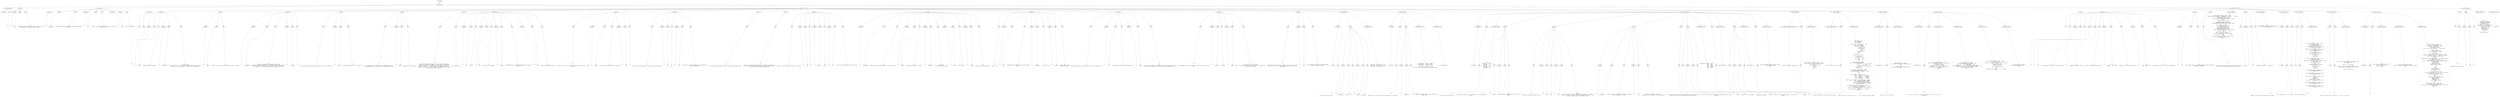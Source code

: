 digraph lpegNode {

node [fontname=Helvetica]
edge [style=dashed]

doc_0 [label="doc - 603"]


doc_0 -> { section_1}
{rank=same; section_1}

section_1 [label="section: 1-554"]


// END RANK doc_0

section_1 -> { header_2 prose_3 prose_4 section_5 section_6 section_7}
{rank=same; header_2 prose_3 prose_4 section_5 section_6 section_7}

header_2 [label="1 : Modeselektor"]

prose_3 [label="prose"]

prose_4 [label="prose"]

section_5 [label="section: 12-284"]

section_6 [label="section: 336-479"]

section_7 [label="section: 555-603"]


// END RANK section_1

header_2 -> leaf_8
leaf_8  [color=Gray,shape=rectangle,fontname=Inconsolata,label="* Modeselektor"]
// END RANK header_2

prose_3 -> { raw_9 prespace_10 literal_11 raw_12}
{rank=same; raw_9 prespace_10 literal_11 raw_12}

raw_9 [label="raw"]

prespace_10 [label="prespace"]

literal_11 [label="literal"]

raw_12 [label="raw"]


// END RANK prose_3

raw_9 -> leaf_13
leaf_13  [color=Gray,shape=rectangle,fontname=Inconsolata,label="
"]
// END RANK raw_9

prespace_10 -> leaf_14
leaf_14  [color=Gray,shape=rectangle,fontname=Inconsolata,label=""]
// END RANK prespace_10

literal_11 -> leaf_15
leaf_15  [color=Gray,shape=rectangle,fontname=Inconsolata,label="femto"]
// END RANK literal_11

raw_12 -> leaf_16
leaf_16  [color=Gray,shape=rectangle,fontname=Inconsolata,label=" will hold all state for an terminal session.  Soon, we will
encapsulate that, making the library re-entrant.
"]
// END RANK raw_12

prose_4 -> { prespace_17 literal_18 raw_19 prespace_20 literal_21 raw_22 prespace_23 literal_24 raw_25}
{rank=same; prespace_17 literal_18 raw_19 prespace_20 literal_21 raw_22 prespace_23 literal_24 raw_25}

prespace_17 [label="prespace"]

literal_18 [label="literal"]

raw_19 [label="raw"]

prespace_20 [label="prespace"]

literal_21 [label="literal"]

raw_22 [label="raw"]

prespace_23 [label="prespace"]

literal_24 [label="literal"]

raw_25 [label="raw"]


// END RANK prose_4

prespace_17 -> leaf_26
leaf_26  [color=Gray,shape=rectangle,fontname=Inconsolata,label=""]
// END RANK prespace_17

literal_18 -> leaf_27
leaf_27  [color=Gray,shape=rectangle,fontname=Inconsolata,label="modeselektor"]
// END RANK literal_18

raw_19 -> leaf_28
leaf_28  [color=Gray,shape=rectangle,fontname=Inconsolata,label=" is the modal interpreter for the repl language, which becomes
the core of"]
// END RANK raw_19

prespace_20 -> leaf_29
leaf_29  [color=Gray,shape=rectangle,fontname=Inconsolata,label=" "]
// END RANK prespace_20

literal_21 -> leaf_30
leaf_30  [color=Gray,shape=rectangle,fontname=Inconsolata,label="ed"]
// END RANK literal_21

raw_22 -> leaf_31
leaf_31  [color=Gray,shape=rectangle,fontname=Inconsolata,label=".  This is a glorified lookup table with a state switch and
a pointer to the"]
// END RANK raw_22

prespace_23 -> leaf_32
leaf_32  [color=Gray,shape=rectangle,fontname=Inconsolata,label=" "]
// END RANK prespace_23

literal_24 -> leaf_33
leaf_33  [color=Gray,shape=rectangle,fontname=Inconsolata,label="femto"]
// END RANK literal_24

raw_25 -> leaf_34
leaf_34  [color=Gray,shape=rectangle,fontname=Inconsolata,label="cell we're operating on.

"]
// END RANK raw_25

section_5 -> { header_35 prose_36 prose_37 prose_38 prose_39 prose_40 prose_41 prose_42 prose_43 prose_44 prose_45 prose_46 prose_47 prose_48 prose_49 prose_50 prose_51 prose_52 section_53 section_54 section_55 section_56 section_57 section_58 section_59}
{rank=same; header_35 prose_36 prose_37 prose_38 prose_39 prose_40 prose_41 prose_42 prose_43 prose_44 prose_45 prose_46 prose_47 prose_48 prose_49 prose_50 prose_51 prose_52 section_53 section_54 section_55 section_56 section_57 section_58 section_59}

header_35 [label="2 : Design"]

prose_36 [label="prose"]

prose_37 [label="prose"]

prose_38 [label="prose"]

prose_39 [label="prose"]

prose_40 [label="prose"]

prose_41 [label="prose"]

prose_42 [label="prose"]

prose_43 [label="prose"]

prose_44 [label="prose"]

prose_45 [label="prose"]

prose_46 [label="prose"]

prose_47 [label="prose"]

prose_48 [label="prose"]

prose_49 [label="prose"]

prose_50 [label="prose"]

prose_51 [label="prose"]

prose_52 [label="prose"]

section_53 [label="section: 85-96"]

section_54 [label="section: 97-117"]

section_55 [label="section: 118-181"]

section_56 [label="section: 182-197"]

section_57 [label="section: 198-269"]

section_58 [label="section: 270-284"]

section_59 [label="section: 285-335"]


// END RANK section_5

header_35 -> leaf_60
leaf_60  [color=Gray,shape=rectangle,fontname=Inconsolata,label="** Design"]
// END RANK header_35

prose_36 -> { raw_61 prespace_62 literal_63 raw_64 prespace_65 literal_66 raw_67}
{rank=same; raw_61 prespace_62 literal_63 raw_64 prespace_65 literal_66 raw_67}

raw_61 [label="raw"]

prespace_62 [label="prespace"]

literal_63 [label="literal"]

raw_64 [label="raw"]

prespace_65 [label="prespace"]

literal_66 [label="literal"]

raw_67 [label="raw"]


// END RANK prose_36

raw_61 -> leaf_68
leaf_68  [color=Gray,shape=rectangle,fontname=Inconsolata,label="

 "]
// END RANK raw_61

prespace_62 -> leaf_69
leaf_69  [color=Gray,shape=rectangle,fontname=Inconsolata,label=" "]
// END RANK prespace_62

literal_63 -> leaf_70
leaf_70  [color=Gray,shape=rectangle,fontname=Inconsolata,label="femto"]
// END RANK literal_63

raw_64 -> leaf_71
leaf_71  [color=Gray,shape=rectangle,fontname=Inconsolata,label=" passes keystrokes as messages to"]
// END RANK raw_64

prespace_65 -> leaf_72
leaf_72  [color=Gray,shape=rectangle,fontname=Inconsolata,label=" "]
// END RANK prespace_65

literal_66 -> leaf_73
leaf_73  [color=Gray,shape=rectangle,fontname=Inconsolata,label="modeselektor"]
// END RANK literal_66

raw_67 -> leaf_74
leaf_74  [color=Gray,shape=rectangle,fontname=Inconsolata,label=".  It does no writes
to stdout at all.  It is smart enough to categorize and parse various device
reports, but has no knowledge of why those reports were requested.
"]
// END RANK raw_67

prose_37 -> { prespace_75 literal_76 raw_77}
{rank=same; prespace_75 literal_76 raw_77}

prespace_75 [label="prespace"]

literal_76 [label="literal"]

raw_77 [label="raw"]


// END RANK prose_37

prespace_75 -> leaf_78
leaf_78  [color=Gray,shape=rectangle,fontname=Inconsolata,label=""]
// END RANK prespace_75

literal_76 -> leaf_79
leaf_79  [color=Gray,shape=rectangle,fontname=Inconsolata,label="femto"]
// END RANK literal_76

raw_77 -> leaf_80
leaf_80  [color=Gray,shape=rectangle,fontname=Inconsolata,label=" runs the event loop, so all other members are pulled in as modules.
"]
// END RANK raw_77

prose_38 -> { prespace_81 literal_82 raw_83 prespace_84 literal_85 raw_86}
{rank=same; prespace_81 literal_82 raw_83 prespace_84 literal_85 raw_86}

prespace_81 [label="prespace"]

literal_82 [label="literal"]

raw_83 [label="raw"]

prespace_84 [label="prespace"]

literal_85 [label="literal"]

raw_86 [label="raw"]


// END RANK prose_38

prespace_81 -> leaf_87
leaf_87  [color=Gray,shape=rectangle,fontname=Inconsolata,label=""]
// END RANK prespace_81

literal_82 -> leaf_88
leaf_88  [color=Gray,shape=rectangle,fontname=Inconsolata,label="modeselektor"]
// END RANK literal_82

raw_83 -> leaf_89
leaf_89  [color=Gray,shape=rectangle,fontname=Inconsolata,label=" takes care of system-level housekeeping: opening files
and sockets, keeping command history, fuzzy completion, and has its own eval
loop off the main track.  For evaluating lines, it will call a small executor,
so that in a little while we can put the user program in its own"]
// END RANK raw_83

prespace_84 -> leaf_90
leaf_90  [color=Gray,shape=rectangle,fontname=Inconsolata,label=" "]
// END RANK prespace_84

literal_85 -> leaf_91
leaf_91  [color=Gray,shape=rectangle,fontname=Inconsolata,label="LuaL_state"]
// END RANK literal_85

raw_86 -> leaf_92
leaf_92  [color=Gray,shape=rectangle,fontname=Inconsolata,label=".
"]
// END RANK raw_86

prose_39 -> { raw_93 prespace_94 literal_95 raw_96}
{rank=same; raw_93 prespace_94 literal_95 raw_96}

raw_93 [label="raw"]

prespace_94 [label="prespace"]

literal_95 [label="literal"]

raw_96 [label="raw"]


// END RANK prose_39

raw_93 -> leaf_97
leaf_97  [color=Gray,shape=rectangle,fontname=Inconsolata,label="
This is both good practice, and absolutely necessary if we are to REPL other"]
// END RANK raw_93

prespace_94 -> leaf_98
leaf_98  [color=Gray,shape=rectangle,fontname=Inconsolata,label=""]
// END RANK prespace_94

literal_95 -> leaf_99
leaf_99  [color=Gray,shape=rectangle,fontname=Inconsolata,label="bridge"]
// END RANK literal_95

raw_96 -> leaf_100
leaf_100  [color=Gray,shape=rectangle,fontname=Inconsolata,label=" programs, each of which has its own event loop.
"]
// END RANK raw_96

prose_40 -> { raw_101 prespace_102 literal_103 raw_104}
{rank=same; raw_101 prespace_102 literal_103 raw_104}

raw_101 [label="raw"]

prespace_102 [label="prespace"]

literal_103 [label="literal"]

raw_104 [label="raw"]


// END RANK prose_40

raw_101 -> leaf_105
leaf_105  [color=Gray,shape=rectangle,fontname=Inconsolata,label="
The implementation is essentially a VM.  Category and value are
successively looked up in jump tables and the method applied with the"]
// END RANK raw_101

prespace_102 -> leaf_106
leaf_106  [color=Gray,shape=rectangle,fontname=Inconsolata,label=" "]
// END RANK prespace_102

literal_103 -> leaf_107
leaf_107  [color=Gray,shape=rectangle,fontname=Inconsolata,label="modeS"]
// END RANK literal_103

raw_104 -> leaf_108
leaf_108  [color=Gray,shape=rectangle,fontname=Inconsolata,label="
instance as the first argument.
"]
// END RANK raw_104

prose_41 -> { raw_109}
{rank=same; raw_109}

raw_109 [label="raw"]


// END RANK prose_41

raw_109 -> leaf_110
leaf_110  [color=Gray,shape=rectangle,fontname=Inconsolata,label="
The state machine has to represent two sorts of state: the mode we're
operating in, and a buffer of commands.  Our mode engine is modeled after
emacs: rather than have some kind of flag that can be set to \"insert\",
\"navigate\", \"command\", or \"visual\", these will be modeled as swiching the
pointer to jump tables.  If a command needs to know which mode it's in, this
can be done with pointer comparison.
"]
// END RANK raw_109

prose_42 -> { raw_111 prespace_112 literal_113 raw_114 prespace_115 literal_116 raw_117 prespace_118 literal_119 raw_120 prespace_121 literal_122 raw_123}
{rank=same; raw_111 prespace_112 literal_113 raw_114 prespace_115 literal_116 raw_117 prespace_118 literal_119 raw_120 prespace_121 literal_122 raw_123}

raw_111 [label="raw"]

prespace_112 [label="prespace"]

literal_113 [label="literal"]

raw_114 [label="raw"]

prespace_115 [label="prespace"]

literal_116 [label="literal"]

raw_117 [label="raw"]

prespace_118 [label="prespace"]

literal_119 [label="literal"]

raw_120 [label="raw"]

prespace_121 [label="prespace"]

literal_122 [label="literal"]

raw_123 [label="raw"]


// END RANK prose_42

raw_111 -> leaf_124
leaf_124  [color=Gray,shape=rectangle,fontname=Inconsolata,label="
We're starting with"]
// END RANK raw_111

prespace_112 -> leaf_125
leaf_125  [color=Gray,shape=rectangle,fontname=Inconsolata,label=" "]
// END RANK prespace_112

literal_113 -> leaf_126
leaf_126  [color=Gray,shape=rectangle,fontname=Inconsolata,label="vi"]
// END RANK literal_113

raw_114 -> leaf_127
leaf_127  [color=Gray,shape=rectangle,fontname=Inconsolata,label=" mode and"]
// END RANK raw_114

prespace_115 -> leaf_128
leaf_128  [color=Gray,shape=rectangle,fontname=Inconsolata,label=" "]
// END RANK prespace_115

literal_116 -> leaf_129
leaf_129  [color=Gray,shape=rectangle,fontname=Inconsolata,label="nerf"]
// END RANK literal_116

raw_117 -> leaf_130
leaf_130  [color=Gray,shape=rectangle,fontname=Inconsolata,label=" mode, which is a lightweight"]
// END RANK raw_117

prespace_118 -> leaf_131
leaf_131  [color=Gray,shape=rectangle,fontname=Inconsolata,label=""]
// END RANK prespace_118

literal_119 -> leaf_132
leaf_132  [color=Gray,shape=rectangle,fontname=Inconsolata,label="readline"]
// END RANK literal_119

raw_120 -> leaf_133
leaf_133  [color=Gray,shape=rectangle,fontname=Inconsolata,label=" implementation that won't use the command buffer.  Issuing a
command like"]
// END RANK raw_120

prespace_121 -> leaf_134
leaf_134  [color=Gray,shape=rectangle,fontname=Inconsolata,label=" "]
// END RANK prespace_121

literal_122 -> leaf_135
leaf_135  [color=Gray,shape=rectangle,fontname=Inconsolata,label="d3w"]
// END RANK literal_122

raw_123 -> leaf_136
leaf_136  [color=Gray,shape=rectangle,fontname=Inconsolata,label=" requires a simple command buffer.
"]
// END RANK raw_123

prose_43 -> { raw_137 prespace_138 literal_139 raw_140 prespace_141 literal_142 raw_143}
{rank=same; raw_137 prespace_138 literal_139 raw_140 prespace_141 literal_142 raw_143}

raw_137 [label="raw"]

prespace_138 [label="prespace"]

literal_139 [label="literal"]

raw_140 [label="raw"]

prespace_141 [label="prespace"]

literal_142 [label="literal"]

raw_143 [label="raw"]


// END RANK prose_43

raw_137 -> leaf_144
leaf_144  [color=Gray,shape=rectangle,fontname=Inconsolata,label="
The syntax can't be tied to the semantics in any tighly-coupled way. I intend
to support"]
// END RANK raw_137

prespace_138 -> leaf_145
leaf_145  [color=Gray,shape=rectangle,fontname=Inconsolata,label=" "]
// END RANK prespace_138

literal_139 -> leaf_146
leaf_146  [color=Gray,shape=rectangle,fontname=Inconsolata,label="kakoune"]
// END RANK literal_139

raw_140 -> leaf_147
leaf_147  [color=Gray,shape=rectangle,fontname=Inconsolata,label=" syntax as soon as possible; there you would say"]
// END RANK raw_140

prespace_141 -> leaf_148
leaf_148  [color=Gray,shape=rectangle,fontname=Inconsolata,label=" "]
// END RANK prespace_141

literal_142 -> leaf_149
leaf_149  [color=Gray,shape=rectangle,fontname=Inconsolata,label="w3d"]
// END RANK literal_142

raw_143 -> leaf_150
leaf_150  [color=Gray,shape=rectangle,fontname=Inconsolata,label=".
"]
// END RANK raw_143

prose_44 -> { raw_151 prespace_152 literal_153 raw_154 prespace_155 literal_156 raw_157}
{rank=same; raw_151 prespace_152 literal_153 raw_154 prespace_155 literal_156 raw_157}

raw_151 [label="raw"]

prespace_152 [label="prespace"]

literal_153 [label="literal"]

raw_154 [label="raw"]

prespace_155 [label="prespace"]

literal_156 [label="literal"]

raw_157 [label="raw"]


// END RANK prose_44

raw_151 -> leaf_158
leaf_158  [color=Gray,shape=rectangle,fontname=Inconsolata,label="
This implies that the commands can't be aware of the buffer; because"]
// END RANK raw_151

prespace_152 -> leaf_159
leaf_159  [color=Gray,shape=rectangle,fontname=Inconsolata,label=" "]
// END RANK prespace_152

literal_153 -> leaf_160
leaf_160  [color=Gray,shape=rectangle,fontname=Inconsolata,label="d3w"]
// END RANK literal_153

raw_154 -> leaf_161
leaf_161  [color=Gray,shape=rectangle,fontname=Inconsolata,label="
and"]
// END RANK raw_154

prespace_155 -> leaf_162
leaf_162  [color=Gray,shape=rectangle,fontname=Inconsolata,label=" "]
// END RANK prespace_155

literal_156 -> leaf_163
leaf_163  [color=Gray,shape=rectangle,fontname=Inconsolata,label="w3d"]
// END RANK literal_156

raw_157 -> leaf_164
leaf_164  [color=Gray,shape=rectangle,fontname=Inconsolata,label=" are two ways of saying the same thing, they should end in an
identical method call.
"]
// END RANK raw_157

prose_45 -> { raw_165}
{rank=same; raw_165}

raw_165 [label="raw"]


// END RANK prose_45

raw_165 -> leaf_166
leaf_166  [color=Gray,shape=rectangle,fontname=Inconsolata,label="
This means when the time comes we handle it with a secondary dispatch layer.
"]
// END RANK raw_165

prose_46 -> { raw_167}
{rank=same; raw_167}

raw_167 [label="raw"]


// END RANK prose_46

raw_167 -> leaf_168
leaf_168  [color=Gray,shape=rectangle,fontname=Inconsolata,label="
There really are effectively arbitrary levels of indirection possible in an
editor.  This is why we must be absolutely consistent about everything
receiving the same tuple (modeS, category, value).
"]
// END RANK raw_167

prose_47 -> { raw_169 prespace_170 literal_171 raw_172 prespace_173 literal_174 raw_175 prespace_176 literal_177 raw_178}
{rank=same; raw_169 prespace_170 literal_171 raw_172 prespace_173 literal_174 raw_175 prespace_176 literal_177 raw_178}

raw_169 [label="raw"]

prespace_170 [label="prespace"]

literal_171 [label="literal"]

raw_172 [label="raw"]

prespace_173 [label="prespace"]

literal_174 [label="literal"]

raw_175 [label="raw"]

prespace_176 [label="prespace"]

literal_177 [label="literal"]

raw_178 [label="raw"]


// END RANK prose_47

raw_169 -> leaf_179
leaf_179  [color=Gray,shape=rectangle,fontname=Inconsolata,label="
They must also have the same return type, with is either"]
// END RANK raw_169

prespace_170 -> leaf_180
leaf_180  [color=Gray,shape=rectangle,fontname=Inconsolata,label=" "]
// END RANK prespace_170

literal_171 -> leaf_181
leaf_181  [color=Gray,shape=rectangle,fontname=Inconsolata,label="true"]
// END RANK literal_171

raw_172 -> leaf_182
leaf_182  [color=Gray,shape=rectangle,fontname=Inconsolata,label=" or"]
// END RANK raw_172

prespace_173 -> leaf_183
leaf_183  [color=Gray,shape=rectangle,fontname=Inconsolata,label=""]
// END RANK prespace_173

literal_174 -> leaf_184
leaf_184  [color=Gray,shape=rectangle,fontname=Inconsolata,label="false, err"]
// END RANK literal_174

raw_175 -> leaf_185
leaf_185  [color=Gray,shape=rectangle,fontname=Inconsolata,label="  where"]
// END RANK raw_175

prespace_176 -> leaf_186
leaf_186  [color=Gray,shape=rectangle,fontname=Inconsolata,label=" "]
// END RANK prespace_176

literal_177 -> leaf_187
leaf_187  [color=Gray,shape=rectangle,fontname=Inconsolata,label="err"]
// END RANK literal_177

raw_178 -> leaf_188
leaf_188  [color=Gray,shape=rectangle,fontname=Inconsolata,label=" is an error object which may be a primitive string.

"]
// END RANK raw_178

prose_48 -> { prespace_189 literal_190 raw_191 prespace_192 literal_193 raw_194 prespace_195 literal_196 raw_197 prespace_198 literal_199 raw_200 prespace_201 literal_202 raw_203}
{rank=same; prespace_189 literal_190 raw_191 prespace_192 literal_193 raw_194 prespace_195 literal_196 raw_197 prespace_198 literal_199 raw_200 prespace_201 literal_202 raw_203}

prespace_189 [label="prespace"]

literal_190 [label="literal"]

raw_191 [label="raw"]

prespace_192 [label="prespace"]

literal_193 [label="literal"]

raw_194 [label="raw"]

prespace_195 [label="prespace"]

literal_196 [label="literal"]

raw_197 [label="raw"]

prespace_198 [label="prespace"]

literal_199 [label="literal"]

raw_200 [label="raw"]

prespace_201 [label="prespace"]

literal_202 [label="literal"]

raw_203 [label="raw"]


// END RANK prose_48

prespace_189 -> leaf_204
leaf_204  [color=Gray,shape=rectangle,fontname=Inconsolata,label=""]
// END RANK prespace_189

literal_190 -> leaf_205
leaf_205  [color=Gray,shape=rectangle,fontname=Inconsolata,label="modeselektor"]
// END RANK literal_190

raw_191 -> leaf_206
leaf_206  [color=Gray,shape=rectangle,fontname=Inconsolata,label=" passes any edit or movement commands to an internally-owned"]
// END RANK raw_191

prespace_192 -> leaf_207
leaf_207  [color=Gray,shape=rectangle,fontname=Inconsolata,label=""]
// END RANK prespace_192

literal_193 -> leaf_208
leaf_208  [color=Gray,shape=rectangle,fontname=Inconsolata,label="linebuf"]
// END RANK literal_193

raw_194 -> leaf_209
leaf_209  [color=Gray,shape=rectangle,fontname=Inconsolata,label=", which keeps all modeling of the line. "]
// END RANK raw_194

prespace_195 -> leaf_210
leaf_210  [color=Gray,shape=rectangle,fontname=Inconsolata,label=" "]
// END RANK prespace_195

literal_196 -> leaf_211
leaf_211  [color=Gray,shape=rectangle,fontname=Inconsolata,label="modeselektor"]
// END RANK literal_196

raw_197 -> leaf_212
leaf_212  [color=Gray,shape=rectangle,fontname=Inconsolata,label=" decides when
to repaint the screen, calling"]
// END RANK raw_197

prespace_198 -> leaf_213
leaf_213  [color=Gray,shape=rectangle,fontname=Inconsolata,label=" "]
// END RANK prespace_198

literal_199 -> leaf_214
leaf_214  [color=Gray,shape=rectangle,fontname=Inconsolata,label="rainbuf"]
// END RANK literal_199

raw_200 -> leaf_215
leaf_215  [color=Gray,shape=rectangle,fontname=Inconsolata,label=" with a region of"]
// END RANK raw_200

prespace_201 -> leaf_216
leaf_216  [color=Gray,shape=rectangle,fontname=Inconsolata,label=" "]
// END RANK prespace_201

literal_202 -> leaf_217
leaf_217  [color=Gray,shape=rectangle,fontname=Inconsolata,label="linebuf"]
// END RANK literal_202

raw_203 -> leaf_218
leaf_218  [color=Gray,shape=rectangle,fontname=Inconsolata,label=" and
instructions as to how to paint it.
"]
// END RANK raw_203

prose_49 -> { raw_219 prespace_220 literal_221 raw_222 prespace_223 literal_224 raw_225 prespace_226 literal_227 raw_228}
{rank=same; raw_219 prespace_220 literal_221 raw_222 prespace_223 literal_224 raw_225 prespace_226 literal_227 raw_228}

raw_219 [label="raw"]

prespace_220 [label="prespace"]

literal_221 [label="literal"]

raw_222 [label="raw"]

prespace_223 [label="prespace"]

literal_224 [label="literal"]

raw_225 [label="raw"]

prespace_226 [label="prespace"]

literal_227 [label="literal"]

raw_228 [label="raw"]


// END RANK prose_49

raw_219 -> leaf_229
leaf_229  [color=Gray,shape=rectangle,fontname=Inconsolata,label="
There is one"]
// END RANK raw_219

prespace_220 -> leaf_230
leaf_230  [color=Gray,shape=rectangle,fontname=Inconsolata,label=" "]
// END RANK prespace_220

literal_221 -> leaf_231
leaf_231  [color=Gray,shape=rectangle,fontname=Inconsolata,label="deck"]
// END RANK literal_221

raw_222 -> leaf_232
leaf_232  [color=Gray,shape=rectangle,fontname=Inconsolata,label=" instance member per screen, which tiles the available
space. "]
// END RANK raw_222

prespace_223 -> leaf_233
leaf_233  [color=Gray,shape=rectangle,fontname=Inconsolata,label=" "]
// END RANK prespace_223

literal_224 -> leaf_234
leaf_234  [color=Gray,shape=rectangle,fontname=Inconsolata,label="modeselektor"]
// END RANK literal_224

raw_225 -> leaf_235
leaf_235  [color=Gray,shape=rectangle,fontname=Inconsolata,label=" is the writer, and"]
// END RANK raw_225

prespace_226 -> leaf_236
leaf_236  [color=Gray,shape=rectangle,fontname=Inconsolata,label=" "]
// END RANK prespace_226

literal_227 -> leaf_237
leaf_237  [color=Gray,shape=rectangle,fontname=Inconsolata,label="rainbuf"]
// END RANK literal_227

raw_228 -> leaf_238
leaf_238  [color=Gray,shape=rectangle,fontname=Inconsolata,label=" holds a pointer to the
table for read access.
"]
// END RANK raw_228

prose_50 -> { raw_239 prespace_240 literal_241 raw_242 prespace_243 literal_244 raw_245}
{rank=same; raw_239 prespace_240 literal_241 raw_242 prespace_243 literal_244 raw_245}

raw_239 [label="raw"]

prespace_240 [label="prespace"]

literal_241 [label="literal"]

raw_242 [label="raw"]

prespace_243 [label="prespace"]

literal_244 [label="literal"]

raw_245 [label="raw"]


// END RANK prose_50

raw_239 -> leaf_246
leaf_246  [color=Gray,shape=rectangle,fontname=Inconsolata,label="
When we have our fancy parse engine and quipu structure, linebuf will call"]
// END RANK raw_239

prespace_240 -> leaf_247
leaf_247  [color=Gray,shape=rectangle,fontname=Inconsolata,label=""]
// END RANK prespace_240

literal_241 -> leaf_248
leaf_248  [color=Gray,shape=rectangle,fontname=Inconsolata,label="comb"]
// END RANK literal_241

raw_242 -> leaf_249
leaf_249  [color=Gray,shape=rectangle,fontname=Inconsolata,label=" to redecorate the syntax tree before passing it to"]
// END RANK raw_242

prespace_243 -> leaf_250
leaf_250  [color=Gray,shape=rectangle,fontname=Inconsolata,label=" "]
// END RANK prespace_243

literal_244 -> leaf_251
leaf_251  [color=Gray,shape=rectangle,fontname=Inconsolata,label="rainbuf"]
// END RANK literal_244

raw_245 -> leaf_252
leaf_252  [color=Gray,shape=rectangle,fontname=Inconsolata,label=" for
markup.  At the moment I'm just going to write some crude lexers, which
will be more than enough for Clu and Lua, which have straightforward syntax.
"]
// END RANK raw_245

prose_51 -> { raw_253 prespace_254 literal_255 raw_256 prespace_257 literal_258 raw_259}
{rank=same; raw_253 prespace_254 literal_255 raw_256 prespace_257 literal_258 raw_259}

raw_253 [label="raw"]

prespace_254 [label="prespace"]

literal_255 [label="literal"]

raw_256 [label="raw"]

prespace_257 [label="prespace"]

literal_258 [label="literal"]

raw_259 [label="raw"]


// END RANK prose_51

raw_253 -> leaf_260
leaf_260  [color=Gray,shape=rectangle,fontname=Inconsolata,label="
An intermediate step could just squeeze the linebuf into a string, parse it
with"]
// END RANK raw_253

prespace_254 -> leaf_261
leaf_261  [color=Gray,shape=rectangle,fontname=Inconsolata,label=" "]
// END RANK prespace_254

literal_255 -> leaf_262
leaf_262  [color=Gray,shape=rectangle,fontname=Inconsolata,label="esplalier"]
// END RANK literal_255

raw_256 -> leaf_263
leaf_263  [color=Gray,shape=rectangle,fontname=Inconsolata,label=" and emit a"]
// END RANK raw_256

prespace_257 -> leaf_264
leaf_264  [color=Gray,shape=rectangle,fontname=Inconsolata,label=" "]
// END RANK prespace_257

literal_258 -> leaf_265
leaf_265  [color=Gray,shape=rectangle,fontname=Inconsolata,label="rainbuf"]
// END RANK literal_258

raw_259 -> leaf_266
leaf_266  [color=Gray,shape=rectangle,fontname=Inconsolata,label=" through the usual recursive method
lookup.  The problem isn't speed, not for a REPL, it's not having error
recovery parsing available.
"]
// END RANK raw_259

prose_52 -> { raw_267 prespace_268 literal_269 raw_270}
{rank=same; raw_267 prespace_268 literal_269 raw_270}

raw_267 [label="raw"]

prespace_268 [label="prespace"]

literal_269 [label="literal"]

raw_270 [label="raw"]


// END RANK prose_52

raw_267 -> leaf_271
leaf_271  [color=Gray,shape=rectangle,fontname=Inconsolata,label="
I will likely content myself with a grammar that kicks in when the user
presses return.  I'll want that to perform rewrites (such as removing
outer-level"]
// END RANK raw_267

prespace_268 -> leaf_272
leaf_272  [color=Gray,shape=rectangle,fontname=Inconsolata,label=" "]
// END RANK prespace_268

literal_269 -> leaf_273
leaf_273  [color=Gray,shape=rectangle,fontname=Inconsolata,label="local"]
// END RANK literal_269

raw_270 -> leaf_274
leaf_274  [color=Gray,shape=rectangle,fontname=Inconsolata,label="s to facilicate copy-pasting) and keep the readline
grammar from becoming too ad-hoc.

"]
// END RANK raw_270

section_53 -> { header_275 prose_276 codeblock_277}
{rank=same; header_275 prose_276 codeblock_277}

header_275 [label="4 : asserts"]

prose_276 [label="prose"]

codeblock_277 [label="code block 90-94"]


// END RANK section_53

header_275 -> leaf_278
leaf_278  [color=Gray,shape=rectangle,fontname=Inconsolata,label="**** asserts"]
// END RANK header_275

prose_276 -> { raw_279 prespace_280 literal_281 raw_282 prespace_283 literal_284 raw_285}
{rank=same; raw_279 prespace_280 literal_281 raw_282 prespace_283 literal_284 raw_285}

raw_279 [label="raw"]

prespace_280 [label="prespace"]

literal_281 [label="literal"]

raw_282 [label="raw"]

prespace_283 [label="prespace"]

literal_284 [label="literal"]

raw_285 [label="raw"]


// END RANK prose_276

raw_279 -> leaf_286
leaf_286  [color=Gray,shape=rectangle,fontname=Inconsolata,label="

  There is little sense running"]
// END RANK raw_279

prespace_280 -> leaf_287
leaf_287  [color=Gray,shape=rectangle,fontname=Inconsolata,label=" "]
// END RANK prespace_280

literal_281 -> leaf_288
leaf_288  [color=Gray,shape=rectangle,fontname=Inconsolata,label="modeselektor"]
// END RANK literal_281

raw_282 -> leaf_289
leaf_289  [color=Gray,shape=rectangle,fontname=Inconsolata,label=" outside of the"]
// END RANK raw_282

prespace_283 -> leaf_290
leaf_290  [color=Gray,shape=rectangle,fontname=Inconsolata,label=" "]
// END RANK prespace_283

literal_284 -> leaf_291
leaf_291  [color=Gray,shape=rectangle,fontname=Inconsolata,label="bridge"]
// END RANK literal_284

raw_285 -> leaf_292
leaf_292  [color=Gray,shape=rectangle,fontname=Inconsolata,label="
environment.
"]
// END RANK raw_285

codeblock_277 -> leaf_293
leaf_293  [color=Gray,shape=rectangle,fontname=Inconsolata,label="assert(meta, \"must have meta in _G\")
assert(write, \"must have write in _G\")
assert(ts, \"must have ts in _G\")"]
// END RANK codeblock_277

section_54 -> { header_294 prose_295 prose_296 codeblock_297 codeblock_298}
{rank=same; header_294 prose_295 prose_296 codeblock_297 codeblock_298}

header_294 [label="4 : includes"]

prose_295 [label="prose"]

prose_296 [label="prose"]

codeblock_297 [label="code block 104-111"]

codeblock_298 [label="code block 113-115"]


// END RANK section_54

header_294 -> leaf_299
leaf_299  [color=Gray,shape=rectangle,fontname=Inconsolata,label="**** includes"]
// END RANK header_294

prose_295 -> { raw_300}
{rank=same; raw_300}

raw_300 [label="raw"]


// END RANK prose_295

raw_300 -> leaf_301
leaf_301  [color=Gray,shape=rectangle,fontname=Inconsolata,label="

The easiest way to go mad in concurrent environments is to share memory.
"]
// END RANK raw_300

prose_296 -> { prespace_302 literal_303 raw_304}
{rank=same; prespace_302 literal_303 raw_304}

prespace_302 [label="prespace"]

literal_303 [label="literal"]

raw_304 [label="raw"]


// END RANK prose_296

prespace_302 -> leaf_305
leaf_305  [color=Gray,shape=rectangle,fontname=Inconsolata,label=""]
// END RANK prespace_302

literal_303 -> leaf_306
leaf_306  [color=Gray,shape=rectangle,fontname=Inconsolata,label="modeselektor"]
// END RANK literal_303

raw_304 -> leaf_307
leaf_307  [color=Gray,shape=rectangle,fontname=Inconsolata,label=" will own linebuf, and eventually txtbuf, unless I come up with
a better idea.
"]
// END RANK raw_304

codeblock_297 -> leaf_308
leaf_308  [color=Gray,shape=rectangle,fontname=Inconsolata,label="local Linebuf   = require \"linebuf\"
local Resbuf    = require \"resbuf\"
local Historian = require \"historian\"

local concat = assert(table.concat)
local sub, gsub = assert(string.sub), assert(string.gsub)"]
// END RANK codeblock_297

codeblock_298 -> leaf_309
leaf_309  [color=Gray,shape=rectangle,fontname=Inconsolata,label="local ModeS = meta()"]
// END RANK codeblock_298

section_55 -> { header_310 prose_311 codeblock_312 prose_313 prose_314 prose_315 prose_316 prose_317 codeblock_318 prose_319 codeblock_320 prose_321 codeblock_322 prose_323 codeblock_324}
{rank=same; header_310 prose_311 codeblock_312 prose_313 prose_314 prose_315 prose_316 prose_317 codeblock_318 prose_319 codeblock_320 prose_321 codeblock_322 prose_323 codeblock_324}

header_310 [label="3 : Categories"]

prose_311 [label="prose"]

codeblock_312 [label="code block 122-130"]

prose_313 [label="prose"]

prose_314 [label="prose"]

prose_315 [label="prose"]

prose_316 [label="prose"]

prose_317 [label="prose"]

codeblock_318 [label="code block 151-158"]

prose_319 [label="prose"]

codeblock_320 [label="code block 162-164"]

prose_321 [label="prose"]

codeblock_322 [label="code block 169-171"]

prose_323 [label="prose"]

codeblock_324 [label="code block 175-179"]


// END RANK section_55

header_310 -> leaf_325
leaf_325  [color=Gray,shape=rectangle,fontname=Inconsolata,label="*** Categories"]
// END RANK header_310

prose_311 -> { raw_326}
{rank=same; raw_326}

raw_326 [label="raw"]


// END RANK prose_311

raw_326 -> leaf_327
leaf_327  [color=Gray,shape=rectangle,fontname=Inconsolata,label="

These are the broad types of event.
"]
// END RANK raw_326

codeblock_312 -> leaf_328
leaf_328  [color=Gray,shape=rectangle,fontname=Inconsolata,label="local ASCII  = meta {}
local NAV    = {}
local CTRL   = {}
local ALT    = {}
local FN     = {}
local MOUSE  = {}
local NYI    = {}"]
// END RANK codeblock_312

prose_313 -> { raw_329 prespace_330 literal_331 raw_332}
{rank=same; raw_329 prespace_330 literal_331 raw_332}

raw_329 [label="raw"]

prespace_330 [label="prespace"]

literal_331 [label="literal"]

raw_332 [label="raw"]


// END RANK prose_313

raw_329 -> leaf_333
leaf_333  [color=Gray,shape=rectangle,fontname=Inconsolata,label="
Color schemes are supposed to be one-and-done, and I strongly suspect we
have a"]
// END RANK raw_329

prespace_330 -> leaf_334
leaf_334  [color=Gray,shape=rectangle,fontname=Inconsolata,label=" "]
// END RANK prespace_330

literal_331 -> leaf_335
leaf_335  [color=Gray,shape=rectangle,fontname=Inconsolata,label="__concat"]
// END RANK literal_331

raw_332 -> leaf_336
leaf_336  [color=Gray,shape=rectangle,fontname=Inconsolata,label=" dominated workflow, although I have yet to turn on the
profiler.
"]
// END RANK raw_332

prose_314 -> { raw_337 prespace_338 literal_339 raw_340 prespace_341 literal_342 raw_343}
{rank=same; raw_337 prespace_338 literal_339 raw_340 prespace_341 literal_342 raw_343}

raw_337 [label="raw"]

prespace_338 [label="prespace"]

literal_339 [label="literal"]

raw_340 [label="raw"]

prespace_341 [label="prespace"]

literal_342 [label="literal"]

raw_343 [label="raw"]


// END RANK prose_314

raw_337 -> leaf_344
leaf_344  [color=Gray,shape=rectangle,fontname=Inconsolata,label="
Therefore we use reference equality for the"]
// END RANK raw_337

prespace_338 -> leaf_345
leaf_345  [color=Gray,shape=rectangle,fontname=Inconsolata,label=" "]
// END RANK prespace_338

literal_339 -> leaf_346
leaf_346  [color=Gray,shape=rectangle,fontname=Inconsolata,label="color"]
// END RANK literal_339

raw_340 -> leaf_347
leaf_347  [color=Gray,shape=rectangle,fontname=Inconsolata,label=" and"]
// END RANK raw_340

prespace_341 -> leaf_348
leaf_348  [color=Gray,shape=rectangle,fontname=Inconsolata,label=" "]
// END RANK prespace_341

literal_342 -> leaf_349
leaf_349  [color=Gray,shape=rectangle,fontname=Inconsolata,label="hints"]
// END RANK literal_342

raw_343 -> leaf_350
leaf_350  [color=Gray,shape=rectangle,fontname=Inconsolata,label=" tables.
Switching themes is a matter of repopulating those tables.  I intend to
isolate this within an instance so that multiple terminals can each run their
own theme, through a simple 'fat inheritance' method.
"]
// END RANK raw_343

prose_315 -> { prespace_351 literal_352 raw_353 prespace_354 italic_355 raw_356}
{rank=same; prespace_351 literal_352 raw_353 prespace_354 italic_355 raw_356}

prespace_351 [label="prespace"]

literal_352 [label="literal"]

raw_353 [label="raw"]

prespace_354 [label="prespace"]

italic_355 [label="italic"]

raw_356 [label="raw"]


// END RANK prose_315

prespace_351 -> leaf_357
leaf_357  [color=Gray,shape=rectangle,fontname=Inconsolata,label=""]
// END RANK prespace_351

literal_352 -> leaf_358
leaf_358  [color=Gray,shape=rectangle,fontname=Inconsolata,label="modeselektor"]
// END RANK literal_352

raw_353 -> leaf_359
leaf_359  [color=Gray,shape=rectangle,fontname=Inconsolata,label=" is what you might call hypermodal. Everything is isolated in
its own lookup, that is, we use"]
// END RANK raw_353

prespace_354 -> leaf_360
leaf_360  [color=Gray,shape=rectangle,fontname=Inconsolata,label=" "]
// END RANK prespace_354

italic_355 -> leaf_361
leaf_361  [color=Gray,shape=rectangle,fontname=Inconsolata,label="value"]
// END RANK italic_355

raw_356 -> leaf_362
leaf_362  [color=Gray,shape=rectangle,fontname=Inconsolata,label=" equality.  This lets us pass strings
as messages and use jump tables to resolve most things.
"]
// END RANK raw_356

prose_316 -> { raw_363}
{rank=same; raw_363}

raw_363 [label="raw"]


// END RANK prose_316

raw_363 -> leaf_364
leaf_364  [color=Gray,shape=rectangle,fontname=Inconsolata,label="
It typically runs at the speed of human fingers and can afford to be much less
efficient than it will be, even before the JIT gets involved.
"]
// END RANK raw_363

prose_317 -> { raw_365 prespace_366 literal_367 raw_368}
{rank=same; raw_365 prespace_366 literal_367 raw_368}

raw_365 [label="raw"]

prespace_366 [label="prespace"]

literal_367 [label="literal"]

raw_368 [label="raw"]


// END RANK prose_317

raw_365 -> leaf_369
leaf_369  [color=Gray,shape=rectangle,fontname=Inconsolata,label="
Note also that everything is a method, our dispatch pattern will always
include the"]
// END RANK raw_365

prespace_366 -> leaf_370
leaf_370  [color=Gray,shape=rectangle,fontname=Inconsolata,label=" "]
// END RANK prespace_366

literal_367 -> leaf_371
leaf_371  [color=Gray,shape=rectangle,fontname=Inconsolata,label="modeS"]
// END RANK literal_367

raw_368 -> leaf_372
leaf_372  [color=Gray,shape=rectangle,fontname=Inconsolata,label=" instance as the first argument.
"]
// END RANK raw_368

codeblock_318 -> leaf_373
leaf_373  [color=Gray,shape=rectangle,fontname=Inconsolata,label="ModeS.modes = { ASCII  = ASCII,
                NAV    = NAV,
                CTRL   = CTRL,
                ALT    = ALT,
                MOUSE  = MOUSE,
                NYI    = NYI }"]
// END RANK codeblock_318

prose_319 -> { raw_374}
{rank=same; raw_374}

raw_374 [label="raw"]


// END RANK prose_319

raw_374 -> leaf_375
leaf_375  [color=Gray,shape=rectangle,fontname=Inconsolata,label="
With some semi-constants:
"]
// END RANK raw_374

codeblock_320 -> leaf_376
leaf_376  [color=Gray,shape=rectangle,fontname=Inconsolata,label="ModeS.REPL_LINE = 2"]
// END RANK codeblock_320

prose_321 -> { raw_377 prespace_378 literal_379 raw_380}
{rank=same; raw_377 prespace_378 literal_379 raw_380}

raw_377 [label="raw"]

prespace_378 [label="prespace"]

literal_379 [label="literal"]

raw_380 [label="raw"]


// END RANK prose_321

raw_377 -> leaf_381
leaf_381  [color=Gray,shape=rectangle,fontname=Inconsolata,label="
Sometimes its useful to briefly override handlers, so we check values
against"]
// END RANK raw_377

prespace_378 -> leaf_382
leaf_382  [color=Gray,shape=rectangle,fontname=Inconsolata,label=" "]
// END RANK prespace_378

literal_379 -> leaf_383
leaf_383  [color=Gray,shape=rectangle,fontname=Inconsolata,label="special"]
// END RANK literal_379

raw_380 -> leaf_384
leaf_384  [color=Gray,shape=rectangle,fontname=Inconsolata,label=" first:
"]
// END RANK raw_380

codeblock_322 -> leaf_385
leaf_385  [color=Gray,shape=rectangle,fontname=Inconsolata,label="ModeS.special = {}"]
// END RANK codeblock_322

prose_323 -> { raw_386}
{rank=same; raw_386}

raw_386 [label="raw"]


// END RANK prose_323

raw_386 -> leaf_387
leaf_387  [color=Gray,shape=rectangle,fontname=Inconsolata,label="
A simple pass-through so we can see what we're missing.
"]
// END RANK raw_386

codeblock_324 -> leaf_388
leaf_388  [color=Gray,shape=rectangle,fontname=Inconsolata,label="function ModeS.default(modeS, category, value)
    return write(ts(value))
end"]
// END RANK codeblock_324

section_56 -> { header_389 prose_390 codeblock_391}
{rank=same; header_389 prose_390 codeblock_391}

header_389 [label="3 : self-insert(modeS, category, value)"]

prose_390 [label="prose"]

codeblock_391 [label="code block 186-195"]


// END RANK section_56

header_389 -> leaf_392
leaf_392  [color=Gray,shape=rectangle,fontname=Inconsolata,label="*** self-insert(modeS, category, value)"]
// END RANK header_389

prose_390 -> { raw_393}
{rank=same; raw_393}

raw_393 [label="raw"]


// END RANK prose_390

raw_393 -> leaf_394
leaf_394  [color=Gray,shape=rectangle,fontname=Inconsolata,label="

Inserts the value into the linebuf at cursor.
"]
// END RANK raw_393

codeblock_391 -> leaf_395
leaf_395  [color=Gray,shape=rectangle,fontname=Inconsolata,label="function ModeS.insert(modeS, category, value)
    local success =  modeS.linebuf:insert(value)
    if not success then
      write(\"no insert: \" .. value)
    else
      write(value)
    end
end"]
// END RANK codeblock_391

section_57 -> { header_396 prose_397 codeblock_398}
{rank=same; header_396 prose_397 codeblock_398}

header_396 [label="3 : status painter (colwrite)"]

prose_397 [label="prose"]

codeblock_398 [label="code block 202-267"]


// END RANK section_57

header_396 -> leaf_399
leaf_399  [color=Gray,shape=rectangle,fontname=Inconsolata,label="*** status painter (colwrite)"]
// END RANK header_396

prose_397 -> { raw_400}
{rank=same; raw_400}

raw_400 [label="raw"]


// END RANK prose_397

raw_400 -> leaf_401
leaf_401  [color=Gray,shape=rectangle,fontname=Inconsolata,label="

This is migrating to the paint module
"]
// END RANK raw_400

codeblock_398 -> leaf_402
leaf_402  [color=Gray,shape=rectangle,fontname=Inconsolata,label="local STATCOL = 81
local STAT_TOP = 1
local STAT_RUN = 2

local function colwrite(str, col, row)
   col = col or STATCOL
   row = row or STAT_TOP
   local dash = a.stash()
             .. a.cursor.hide()
             .. a.jump(row, col)
             .. a.erase.right()
             .. str
             .. a.pop()
             .. a.cursor.show()
   write(dash)
end

local STAT_ICON = \"◉ \"

local function tf(bool)
   if bool then
      return ts(\"t\", \"true\")
   else
      return ts(\"f\", \"false\")
   end
end

local function pr_mouse(m)
   local phrase = a.magenta(m.button) .. \": \"
                     .. a.bright(m.kind) .. \" \" .. tf(m.shift)
                     .. \" \" .. tf(m.meta)
                     .. \" \" .. tf(m.ctrl) .. \" \" .. tf(m.moving) .. \" \"
                     .. tf(m.scrolling) .. \" \"
                     .. a.cyan(m.col) .. \",\" .. a.cyan(m.row)
   return phrase
end

local function mk_paint(fragment, shade)
   return function(category, action)
      return shade(category .. fragment .. action)
   end
end

local act_map = { MOUSE  = pr_mouse,
                  NAV    = mk_paint(\": \", a.italic),
                  CTRL   = mk_paint(\": \", c.field),
                  ALT    = mk_paint(\": \", a.underscore),
                  ASCII  = mk_paint(\": \", c.table),
                  NYI    = mk_paint(\": \", a.red)}

local icon_map = { MOUSE = mk_paint(STAT_ICON, c.userdata),
                   NAV   = mk_paint(STAT_ICON, a.magenta),
                   CTRL  = mk_paint(STAT_ICON, a.blue),
                   ALT   = mk_paint(STAT_ICON, c[\"function\"]),
                   ASCII = mk_paint(STAT_ICON, a.green),
                   NYI   = mk_paint(STAT_ICON .. \"! \", a.red) }

local function icon_paint(category, value)
   assert(icon_map[category], \"icon_paint NYI:\" .. category)
   if category == \"MOUSE\" then
      return colwrite(icon_map[category](\"\", pr_mouse(value)))
   end
   return colwrite(icon_map[category](\"\", ts(value)))
end"]
// END RANK codeblock_398

section_58 -> { header_403 prose_404 codeblock_405}
{rank=same; header_403 prose_404 codeblock_405}

header_403 [label="3 : ModeS:paint_row()"]

prose_404 [label="prose"]

codeblock_405 [label="code block 275-283"]


// END RANK section_58

header_403 -> leaf_406
leaf_406  [color=Gray,shape=rectangle,fontname=Inconsolata,label="*** ModeS:paint_row()"]
// END RANK header_403

prose_404 -> { raw_407}
{rank=same; raw_407}

raw_407 [label="raw"]


// END RANK prose_404

raw_407 -> leaf_408
leaf_408  [color=Gray,shape=rectangle,fontname=Inconsolata,label="

Does what it says on the label.

"]
// END RANK raw_407

codeblock_405 -> leaf_409
leaf_409  [color=Gray,shape=rectangle,fontname=Inconsolata,label="function ModeS.cur_col(modeS)
   return modeS.linebuf.cursor + modeS.l_margin - 1
end

function ModeS.nl(modeS)
   write(a.col(modeS.l_margin).. a.jump.down(1))
end"]
// END RANK codeblock_405

section_59 -> { header_410 prose_411 codeblock_412 codeblock_413 codeblock_414 codeblock_415}
{rank=same; header_410 prose_411 codeblock_412 codeblock_413 codeblock_414 codeblock_415}

header_410 [label="3 : ModeS:write(str)"]

prose_411 [label="prose"]

codeblock_412 [label="code block 291-301"]

codeblock_413 [label="code block 303-312"]

codeblock_414 [label="code block 314-327"]

codeblock_415 [label="code block 329-333"]


// END RANK section_59

header_410 -> leaf_416
leaf_416  [color=Gray,shape=rectangle,fontname=Inconsolata,label="*** ModeS:write(str)"]
// END RANK header_410

prose_411 -> { raw_417}
{rank=same; raw_417}

raw_417 [label="raw"]


// END RANK prose_411

raw_417 -> leaf_418
leaf_418  [color=Gray,shape=rectangle,fontname=Inconsolata,label="

This will let us phase out the colwrite business in favor of actual tiles in
the terminal.

"]
// END RANK raw_417

codeblock_412 -> leaf_419
leaf_419  [color=Gray,shape=rectangle,fontname=Inconsolata,label="function ModeS.write(modeS, str)
   local nl = a.col(modeS.l_margin) .. a.jump.down(1)
   local phrase, num_subs
   -- handle silly string
   str = gsub(str, \"\\r\\n\", \"\\n\"):gsub(\"\\r\", \"\\n\")
   phrase, num_subs = gsub(str, \"\\n\", nl)
   colwrite(\"SUBS: \" .. num_subs, STATCOL + 4, 12)
   write(phrase)
end"]
// END RANK codeblock_412

codeblock_413 -> leaf_420
leaf_420  [color=Gray,shape=rectangle,fontname=Inconsolata,label="function ModeS.paint_row(modeS)
   write(a.jump(modeS.repl_line, modeS.l_margin))
   write(a.erase.right())
   colwrite(\"BUF     : \" .. modeS.buffer, STATCOL + 4, 8)
   colwrite(\"LINEBUF : \" .. ts(tostring(modeS.linebuf)), STATCOL + 4, 9)
   modeS:write(modeS.buffer .. tostring(modeS.linebuf))
   write(a.col(modeS:cur_col()))
end"]
// END RANK codeblock_413

codeblock_414 -> leaf_421
leaf_421  [color=Gray,shape=rectangle,fontname=Inconsolata,label="function ModeS.printResults(modeS, results)
   local rainbuf = {}
   modeS:write(a.rc(modeS.repl_line + 1, modeS.l_margin))
   for i = 1, results.n do
      if results.frozen then
         rainbuf[i] = results[i]
      else
         rainbuf[i] = ts(results[i])
      end
   end
   modeS:write(concat(rainbuf, '   '), \"printing\")
end"]
// END RANK codeblock_414

codeblock_415 -> leaf_422
leaf_422  [color=Gray,shape=rectangle,fontname=Inconsolata,label="function ModeS.prompt(modeS)
   write(a.jump(modeS.repl_line, 1) .. \"👉 \")
end"]
// END RANK codeblock_415

section_6 -> { header_423 prose_424 prose_425 prose_426 codeblock_427 prose_428 codeblock_429 section_430 section_431 section_432 section_433}
{rank=same; header_423 prose_424 prose_425 prose_426 codeblock_427 prose_428 codeblock_429 section_430 section_431 section_432 section_433}

header_423 [label="2 : act"]

prose_424 [label="prose"]

prose_425 [label="prose"]

prose_426 [label="prose"]

codeblock_427 [label="code block 349-380"]

prose_428 [label="prose"]

codeblock_429 [label="code block 384-388"]

section_430 [label="section: 391-397"]

section_431 [label="section: 398-460"]

section_432 [label="section: 461-479"]

section_433 [label="section: 480-554"]


// END RANK section_6

header_423 -> leaf_434
leaf_434  [color=Gray,shape=rectangle,fontname=Inconsolata,label="** act"]
// END RANK header_423

prose_424 -> { raw_435 prespace_436 literal_437 raw_438 prespace_439 literal_440 raw_441 prespace_442 literal_443 raw_444 prespace_445 literal_446 raw_447}
{rank=same; raw_435 prespace_436 literal_437 raw_438 prespace_439 literal_440 raw_441 prespace_442 literal_443 raw_444 prespace_445 literal_446 raw_447}

raw_435 [label="raw"]

prespace_436 [label="prespace"]

literal_437 [label="literal"]

raw_438 [label="raw"]

prespace_439 [label="prespace"]

literal_440 [label="literal"]

raw_441 [label="raw"]

prespace_442 [label="prespace"]

literal_443 [label="literal"]

raw_444 [label="raw"]

prespace_445 [label="prespace"]

literal_446 [label="literal"]

raw_447 [label="raw"]


// END RANK prose_424

raw_435 -> leaf_448
leaf_448  [color=Gray,shape=rectangle,fontname=Inconsolata,label=""]
// END RANK raw_435

prespace_436 -> leaf_449
leaf_449  [color=Gray,shape=rectangle,fontname=Inconsolata,label=""]
// END RANK prespace_436

literal_437 -> leaf_450
leaf_450  [color=Gray,shape=rectangle,fontname=Inconsolata,label="act"]
// END RANK literal_437

raw_438 -> leaf_451
leaf_451  [color=Gray,shape=rectangle,fontname=Inconsolata,label=" simply dispatches. Note that our common interfaces is"]
// END RANK raw_438

prespace_439 -> leaf_452
leaf_452  [color=Gray,shape=rectangle,fontname=Inconsolata,label=""]
// END RANK prespace_439

literal_440 -> leaf_453
leaf_453  [color=Gray,shape=rectangle,fontname=Inconsolata,label="method(modeS, category, value)"]
// END RANK literal_440

raw_441 -> leaf_454
leaf_454  [color=Gray,shape=rectangle,fontname=Inconsolata,label=", we need to distinguish betwen the tuple"]
// END RANK raw_441

prespace_442 -> leaf_455
leaf_455  [color=Gray,shape=rectangle,fontname=Inconsolata,label=""]
// END RANK prespace_442

literal_443 -> leaf_456
leaf_456  [color=Gray,shape=rectangle,fontname=Inconsolata,label="(\"INSERT\", \"SHIFT-LEFT\")"]
// END RANK literal_443

raw_444 -> leaf_457
leaf_457  [color=Gray,shape=rectangle,fontname=Inconsolata,label=" (which could arrive from copy-paste) and"]
// END RANK raw_444

prespace_445 -> leaf_458
leaf_458  [color=Gray,shape=rectangle,fontname=Inconsolata,label=""]
// END RANK prespace_445

literal_446 -> leaf_459
leaf_459  [color=Gray,shape=rectangle,fontname=Inconsolata,label="(\"NAV\", \"SHIFT-LEFT\")"]
// END RANK literal_446

raw_447 -> leaf_460
leaf_460  [color=Gray,shape=rectangle,fontname=Inconsolata,label=" and preserve information for our fall-through method.
"]
// END RANK raw_447

prose_425 -> { prespace_461 literal_462 raw_463}
{rank=same; prespace_461 literal_462 raw_463}

prespace_461 [label="prespace"]

literal_462 [label="literal"]

raw_463 [label="raw"]


// END RANK prose_425

prespace_461 -> leaf_464
leaf_464  [color=Gray,shape=rectangle,fontname=Inconsolata,label=""]
// END RANK prespace_461

literal_462 -> leaf_465
leaf_465  [color=Gray,shape=rectangle,fontname=Inconsolata,label="act"]
// END RANK literal_462

raw_463 -> leaf_466
leaf_466  [color=Gray,shape=rectangle,fontname=Inconsolata,label=" always succeeds, meaning we need some metatable action to absorb and
log anything unexpected.
"]
// END RANK raw_463

prose_426 -> { raw_467}
{rank=same; raw_467}

raw_467 [label="raw"]


// END RANK prose_426

raw_467 -> leaf_468
leaf_468  [color=Gray,shape=rectangle,fontname=Inconsolata,label="
It's easier to get the core actions down as conditionals, then
migrate them into the jump table and fill out from there.
"]
// END RANK raw_467

codeblock_427 -> leaf_469
leaf_469  [color=Gray,shape=rectangle,fontname=Inconsolata,label="function ModeS.act(modeS, category, value)
   assert(modeS.modes[category], \"no category \" .. category .. \" in modeS\")
   -- catch special handlers first
   if modeS.special[value] then
      return modeS.special[value](modeS, category, value)
   end
   icon_paint(category, value)

   -- Dispatch on value if possible
   if modeS.modes[category][value] then
      modeS.modes[category][value](modeS, category, value)

   -- otherwise fall back:
   elseif category == \"ASCII\" then
      -- hard coded for now
      modeS:insert(category, value)
   elseif category == \"NAV\" then
      if modeS.modes.NAV[value] then
         modeS.modes.NAV[value](modeS, category, value)
      else
         icon_paint(\"NYI\", \"NAV::\" .. value)
      end
   elseif category == \"MOUSE\" then
      colwrite(pr_mouse(value), STATCOL, STAT_RUN)
   else
      icon_paint(\"NYI\", category .. \":\" .. value)
   end
   colwrite(a.bold(modeS.hist.cursor), STATCOL + 6, 10)
   return modeS:paint_row()
end"]
// END RANK codeblock_427

prose_428 -> { raw_470 prespace_471 literal_472 raw_473}
{rank=same; raw_470 prespace_471 literal_472 raw_473}

raw_470 [label="raw"]

prespace_471 [label="prespace"]

literal_472 [label="literal"]

raw_473 [label="raw"]


// END RANK prose_428

raw_470 -> leaf_474
leaf_474  [color=Gray,shape=rectangle,fontname=Inconsolata,label="
To keep"]
// END RANK raw_470

prespace_471 -> leaf_475
leaf_475  [color=Gray,shape=rectangle,fontname=Inconsolata,label=" "]
// END RANK prespace_471

literal_472 -> leaf_476
leaf_476  [color=Gray,shape=rectangle,fontname=Inconsolata,label="act"]
// END RANK literal_472

raw_473 -> leaf_477
leaf_477  [color=Gray,shape=rectangle,fontname=Inconsolata,label=" replaceable, we look it up on each call:
"]
// END RANK raw_473

codeblock_429 -> leaf_478
leaf_478  [color=Gray,shape=rectangle,fontname=Inconsolata,label="function ModeS.__call(modeS, category, value)
  return modeS:act(category, value)
end"]
// END RANK codeblock_429

section_430 -> { header_479 prose_480 prose_481}
{rank=same; header_479 prose_480 prose_481}

header_479 [label="3 : INSERT"]

prose_480 [label="prose"]

prose_481 [label="prose"]


// END RANK section_430

header_479 -> leaf_482
leaf_482  [color=Gray,shape=rectangle,fontname=Inconsolata,label="*** INSERT"]
// END RANK header_479

prose_480 -> { raw_483}
{rank=same; raw_483}

raw_483 [label="raw"]


// END RANK prose_480

raw_483 -> leaf_484
leaf_484  [color=Gray,shape=rectangle,fontname=Inconsolata,label="

INSERT is currently both a category and an action table.
"]
// END RANK raw_483

prose_481 -> { raw_485}
{rank=same; raw_485}

raw_485 [label="raw"]


// END RANK prose_481

raw_485 -> leaf_486
leaf_486  [color=Gray,shape=rectangle,fontname=Inconsolata,label="
That's confusing, and I'll fix it when it's time to add modal editing.

"]
// END RANK raw_485

section_431 -> { header_487 prose_488 codeblock_489}
{rank=same; header_487 prose_488 codeblock_489}

header_487 [label="3 : NAV"]

prose_488 [label="prose"]

codeblock_489 [label="code block 400-458"]


// END RANK section_431

header_487 -> leaf_490
leaf_490  [color=Gray,shape=rectangle,fontname=Inconsolata,label="*** NAV"]
// END RANK header_487

prose_488 -> { raw_491}
{rank=same; raw_491}

raw_491 [label="raw"]


// END RANK prose_488

raw_491 -> leaf_492
leaf_492  [color=Gray,shape=rectangle,fontname=Inconsolata,label="
"]
// END RANK raw_491

codeblock_489 -> leaf_493
leaf_493  [color=Gray,shape=rectangle,fontname=Inconsolata,label="function NAV.UP(modeS, category, value)
   modeS:clearResult()
   local prev_result, linestash
   if tostring(modeS.linebuf) ~= \"\"
      and modeS.hist.cursor > #modeS.hist then
      linestash = modeS.linebuf
   end
   modeS.linebuf, prev_result = modeS.hist:prev()
   if linestash then
      modeS.hist:append(linestash)
   end
   if prev_result then
      modeS:printResults(prev_result)
   else
      modeS:clearResult()
   end
   return modeS
end

function NAV.DOWN(modeS, category, value)
   modeS:clearResult()
   local next_p, next_result
   modeS.linebuf, next_result, next_p = modeS.hist:next()
   if next_p then
      modeS.linebuf = Linebuf()
   end
   if next_result then
      modeS:printResults(next_result)
   else
      modeS:clearResult()
   end
   return modeS
end

function NAV.LEFT(modeS, category, value)
   return modeS.linebuf:left()
end

function NAV.RIGHT(modeS, category, value)
   return modeS.linebuf:right()
end

function NAV.RETURN(modeS, category, value)
   -- eval etc.
   modeS:nl()
   modeS:eval()
   modeS.linebuf = Linebuf()
   modeS.hist.cursor = modeS.hist.cursor + 1
end

function NAV.BACKSPACE(modeS, category, value)
   return modeS.linebuf:d_back()
end

function NAV.DELETE(modeS, category, value)
   return modeS.linebuf:d_fwd()
end"]
// END RANK codeblock_489

section_432 -> { header_494 prose_495 codeblock_496}
{rank=same; header_494 prose_495 codeblock_496}

header_494 [label="3 : CTRL"]

prose_495 [label="prose"]

codeblock_496 [label="code block 465-477"]


// END RANK section_432

header_494 -> leaf_497
leaf_497  [color=Gray,shape=rectangle,fontname=Inconsolata,label="*** CTRL"]
// END RANK header_494

prose_495 -> { raw_498}
{rank=same; raw_498}

raw_498 [label="raw"]


// END RANK prose_495

raw_498 -> leaf_499
leaf_499  [color=Gray,shape=rectangle,fontname=Inconsolata,label="

Many/most of these will be re-used as e.g. \"^\" and \"$\" in vim mode.
"]
// END RANK raw_498

codeblock_496 -> leaf_500
leaf_500  [color=Gray,shape=rectangle,fontname=Inconsolata,label="local function cursor_begin(modeS, category, value)
   modeS.linebuf.cursor = 1
end

CTRL[\"^A\"] = cursor_begin

local function cursor_end(modeS, category, value)
   modeS.linebuf.cursor = #modeS.linebuf.line + 1
end

CTRL[\"^E\"] = cursor_end"]
// END RANK codeblock_496

section_433 -> { header_501 prose_502 codeblock_503 codeblock_504 codeblock_505}
{rank=same; header_501 prose_502 codeblock_503 codeblock_504 codeblock_505}

header_501 [label="3 : ModeS:eval()"]

prose_502 [label="prose"]

codeblock_503 [label="code block 483-488"]

codeblock_504 [label="code block 490-494"]

codeblock_505 [label="code block 496-552"]


// END RANK section_433

header_501 -> leaf_506
leaf_506  [color=Gray,shape=rectangle,fontname=Inconsolata,label="*** ModeS:eval()"]
// END RANK header_501

prose_502 -> { raw_507}
{rank=same; raw_507}

raw_507 [label="raw"]


// END RANK prose_502

raw_507 -> leaf_508
leaf_508  [color=Gray,shape=rectangle,fontname=Inconsolata,label="

"]
// END RANK raw_507

codeblock_503 -> leaf_509
leaf_509  [color=Gray,shape=rectangle,fontname=Inconsolata,label="local function gatherResults(success, ...)
  local n = select('#', ...)
  return success, { n = n, ... }
end"]
// END RANK codeblock_503

codeblock_504 -> leaf_510
leaf_510  [color=Gray,shape=rectangle,fontname=Inconsolata,label="function ModeS.clearResult(modeS)
   write(a.erase.box(3, 1, modeS.max_row, modeS.r_margin))
end"]
// END RANK codeblock_504

codeblock_505 -> leaf_511
leaf_511  [color=Gray,shape=rectangle,fontname=Inconsolata,label="function ModeS.eval(modeS)
   local line = tostring(modeS.linebuf)
   local chunk  = modeS.buffer .. line
   local success, results
   -- first we prefix return
   local f, err = loadstring('return ' .. chunk, 'REPL')

   if not f then
      -- try again without return
      f, err = loadstring(chunk, 'REPL')
   end
   if not f then
      local head = sub(chunk, 1, 1)
      if head == \"=\" then -- take pity on old-school Lua hackers
         f, err = loadstring('return ' .. sub(chunk,2), 'REPL')
      end -- more special REPL prefix soon
   end
   if f then
      modeS.linebuf = Linebuf(modeS.buffer .. tostring(modeS.linebuf))
      modeS.buffer = \"\"
      modeS.repl_line = modeS.REPL_LINE
      success, results = gatherResults(xpcall(f, debug.traceback))
      if success then
      -- successful call
         modeS:clearResult()
         if results.n > 0 then
            modeS:printResults(results)

         end
      else
      -- error
         modeS:clearResult()
         modeS:write(results[1])
      end
   else
      if err:match \"'<eof>'$\" then
         -- Lua expects some more input; stow it away for next time
         modeS.buffer = chunk .. '\\n'
         modeS.repl_line = modeS.repl_line + 1
         write '...'
         return true
      else
         modeS.repl_line = modeS.REPL_LINE
         modeS:clearResult()
         modeS:write(err)
         modeS.buffer = \"\"
         -- pass through to default.
      end
   end

   modeS.hist:append(modeS.linebuf, results)
   modeS.hist.cursor = #modeS.hist
   if success then modeS.hist.results[modeS.linebuf] = results end
   modeS:prompt()
end"]
// END RANK codeblock_505

section_7 -> { header_512 prose_513 codeblock_514 codeblock_515}
{rank=same; header_512 prose_513 codeblock_514 codeblock_515}

header_512 [label="2 : new"]

prose_513 [label="prose"]

codeblock_514 [label="code block 559-575"]

codeblock_515 [label="code block 577-579"]


// END RANK section_7

header_512 -> leaf_516
leaf_516  [color=Gray,shape=rectangle,fontname=Inconsolata,label="** new"]
// END RANK header_512

prose_513 -> { raw_517 prespace_518 literal_519 raw_520}
{rank=same; raw_517 prespace_518 literal_519 raw_520}

raw_517 [label="raw"]

prespace_518 [label="prespace"]

literal_519 [label="literal"]

raw_520 [label="raw"]


// END RANK prose_513

raw_517 -> leaf_521
leaf_521  [color=Gray,shape=rectangle,fontname=Inconsolata,label="

This should be configurable via"]
// END RANK raw_517

prespace_518 -> leaf_522
leaf_522  [color=Gray,shape=rectangle,fontname=Inconsolata,label=" "]
// END RANK prespace_518

literal_519 -> leaf_523
leaf_523  [color=Gray,shape=rectangle,fontname=Inconsolata,label="cfg"]
// END RANK literal_519

raw_520 -> leaf_524
leaf_524  [color=Gray,shape=rectangle,fontname=Inconsolata,label=".
"]
// END RANK raw_520

codeblock_514 -> leaf_525
leaf_525  [color=Gray,shape=rectangle,fontname=Inconsolata,label="function new(cfg)
  local modeS = meta(ModeS)
  modeS.linebuf = Linebuf()
  modeS.buffer = \"\"
  modeS.hist  = Historian()
  modeS.hist.cursor = #modeS.hist + 1
  -- this will be more complex but
  modeS.l_margin = 4
  modeS.r_margin = 80
  modeS.row = 2
  modeS.repl_line = 2
  return modeS
end

ModeS.idEst = new"]
// END RANK codeblock_514

codeblock_515 -> leaf_526
leaf_526  [color=Gray,shape=rectangle,fontname=Inconsolata,label="return new"]
// END RANK codeblock_515


}
